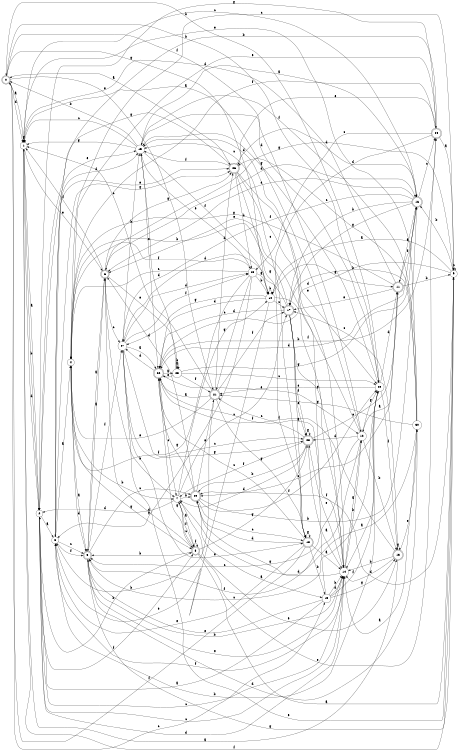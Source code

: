 digraph n25_4 {
__start0 [label="" shape="none"];

rankdir=LR;
size="8,5";

s0 [style="rounded,filled", color="black", fillcolor="white" shape="doublecircle", label="0"];
s1 [style="filled", color="black", fillcolor="white" shape="circle", label="1"];
s2 [style="filled", color="black", fillcolor="white" shape="circle", label="2"];
s3 [style="filled", color="black", fillcolor="white" shape="circle", label="3"];
s4 [style="filled", color="black", fillcolor="white" shape="circle", label="4"];
s5 [style="rounded,filled", color="black", fillcolor="white" shape="doublecircle", label="5"];
s6 [style="rounded,filled", color="black", fillcolor="white" shape="doublecircle", label="6"];
s7 [style="filled", color="black", fillcolor="white" shape="circle", label="7"];
s8 [style="rounded,filled", color="black", fillcolor="white" shape="doublecircle", label="8"];
s9 [style="filled", color="black", fillcolor="white" shape="circle", label="9"];
s10 [style="filled", color="black", fillcolor="white" shape="circle", label="10"];
s11 [style="rounded,filled", color="black", fillcolor="white" shape="doublecircle", label="11"];
s12 [style="filled", color="black", fillcolor="white" shape="circle", label="12"];
s13 [style="rounded,filled", color="black", fillcolor="white" shape="doublecircle", label="13"];
s14 [style="filled", color="black", fillcolor="white" shape="circle", label="14"];
s15 [style="filled", color="black", fillcolor="white" shape="circle", label="15"];
s16 [style="rounded,filled", color="black", fillcolor="white" shape="doublecircle", label="16"];
s17 [style="rounded,filled", color="black", fillcolor="white" shape="doublecircle", label="17"];
s18 [style="rounded,filled", color="black", fillcolor="white" shape="doublecircle", label="18"];
s19 [style="filled", color="black", fillcolor="white" shape="circle", label="19"];
s20 [style="filled", color="black", fillcolor="white" shape="circle", label="20"];
s21 [style="rounded,filled", color="black", fillcolor="white" shape="doublecircle", label="21"];
s22 [style="rounded,filled", color="black", fillcolor="white" shape="doublecircle", label="22"];
s23 [style="filled", color="black", fillcolor="white" shape="circle", label="23"];
s24 [style="rounded,filled", color="black", fillcolor="white" shape="doublecircle", label="24"];
s25 [style="filled", color="black", fillcolor="white" shape="circle", label="25"];
s26 [style="rounded,filled", color="black", fillcolor="white" shape="doublecircle", label="26"];
s27 [style="filled", color="black", fillcolor="white" shape="circle", label="27"];
s28 [style="rounded,filled", color="black", fillcolor="white" shape="doublecircle", label="28"];
s29 [style="rounded,filled", color="black", fillcolor="white" shape="doublecircle", label="29"];
s30 [style="filled", color="black", fillcolor="white" shape="circle", label="30"];
s0 -> s1 [label="a"];
s0 -> s20 [label="b"];
s0 -> s19 [label="c"];
s0 -> s1 [label="d"];
s0 -> s21 [label="e"];
s0 -> s12 [label="f"];
s0 -> s10 [label="g"];
s1 -> s2 [label="a"];
s1 -> s2 [label="b"];
s1 -> s16 [label="c"];
s1 -> s2 [label="d"];
s1 -> s6 [label="e"];
s1 -> s9 [label="f"];
s1 -> s1 [label="g"];
s2 -> s3 [label="a"];
s2 -> s8 [label="b"];
s2 -> s14 [label="c"];
s2 -> s14 [label="d"];
s2 -> s15 [label="e"];
s2 -> s8 [label="f"];
s2 -> s26 [label="g"];
s3 -> s4 [label="a"];
s3 -> s20 [label="b"];
s3 -> s5 [label="c"];
s3 -> s15 [label="d"];
s3 -> s26 [label="e"];
s3 -> s5 [label="f"];
s3 -> s26 [label="g"];
s4 -> s5 [label="a"];
s4 -> s7 [label="b"];
s4 -> s9 [label="c"];
s4 -> s5 [label="d"];
s4 -> s24 [label="e"];
s4 -> s25 [label="f"];
s4 -> s8 [label="g"];
s5 -> s6 [label="a"];
s5 -> s14 [label="b"];
s5 -> s29 [label="c"];
s5 -> s30 [label="d"];
s5 -> s14 [label="e"];
s5 -> s27 [label="f"];
s5 -> s9 [label="g"];
s6 -> s5 [label="a"];
s6 -> s7 [label="b"];
s6 -> s27 [label="c"];
s6 -> s16 [label="d"];
s6 -> s23 [label="e"];
s6 -> s1 [label="f"];
s6 -> s26 [label="g"];
s7 -> s8 [label="a"];
s7 -> s29 [label="b"];
s7 -> s17 [label="c"];
s7 -> s2 [label="d"];
s7 -> s13 [label="e"];
s7 -> s8 [label="f"];
s7 -> s10 [label="g"];
s8 -> s9 [label="a"];
s8 -> s5 [label="b"];
s8 -> s7 [label="c"];
s8 -> s6 [label="d"];
s8 -> s24 [label="e"];
s8 -> s8 [label="f"];
s8 -> s28 [label="g"];
s9 -> s10 [label="a"];
s9 -> s16 [label="b"];
s9 -> s9 [label="c"];
s9 -> s22 [label="d"];
s9 -> s27 [label="e"];
s9 -> s29 [label="f"];
s9 -> s6 [label="g"];
s10 -> s11 [label="a"];
s10 -> s10 [label="b"];
s10 -> s17 [label="c"];
s10 -> s22 [label="d"];
s10 -> s3 [label="e"];
s10 -> s14 [label="f"];
s10 -> s27 [label="g"];
s11 -> s12 [label="a"];
s11 -> s9 [label="b"];
s11 -> s29 [label="c"];
s11 -> s1 [label="d"];
s11 -> s17 [label="e"];
s11 -> s16 [label="f"];
s11 -> s4 [label="g"];
s12 -> s1 [label="a"];
s12 -> s13 [label="b"];
s12 -> s5 [label="c"];
s12 -> s28 [label="d"];
s12 -> s6 [label="e"];
s12 -> s5 [label="f"];
s12 -> s20 [label="g"];
s13 -> s1 [label="a"];
s13 -> s14 [label="b"];
s13 -> s17 [label="c"];
s13 -> s14 [label="d"];
s13 -> s30 [label="e"];
s13 -> s22 [label="f"];
s13 -> s13 [label="g"];
s14 -> s12 [label="a"];
s14 -> s12 [label="b"];
s14 -> s2 [label="c"];
s14 -> s15 [label="d"];
s14 -> s28 [label="e"];
s14 -> s3 [label="f"];
s14 -> s29 [label="g"];
s15 -> s16 [label="a"];
s15 -> s0 [label="b"];
s15 -> s1 [label="c"];
s15 -> s20 [label="d"];
s15 -> s22 [label="e"];
s15 -> s10 [label="f"];
s15 -> s1 [label="g"];
s16 -> s11 [label="a"];
s16 -> s17 [label="b"];
s16 -> s24 [label="c"];
s16 -> s22 [label="d"];
s16 -> s6 [label="e"];
s16 -> s27 [label="f"];
s16 -> s17 [label="g"];
s17 -> s18 [label="a"];
s17 -> s4 [label="b"];
s17 -> s22 [label="c"];
s17 -> s27 [label="d"];
s17 -> s28 [label="e"];
s17 -> s28 [label="f"];
s17 -> s14 [label="g"];
s18 -> s14 [label="a"];
s18 -> s19 [label="b"];
s18 -> s22 [label="c"];
s18 -> s29 [label="d"];
s18 -> s3 [label="e"];
s18 -> s0 [label="f"];
s18 -> s18 [label="g"];
s19 -> s2 [label="a"];
s19 -> s14 [label="b"];
s19 -> s15 [label="c"];
s19 -> s14 [label="d"];
s19 -> s5 [label="e"];
s19 -> s20 [label="f"];
s19 -> s13 [label="g"];
s20 -> s14 [label="a"];
s20 -> s0 [label="b"];
s20 -> s5 [label="c"];
s20 -> s11 [label="d"];
s20 -> s21 [label="e"];
s20 -> s13 [label="f"];
s20 -> s15 [label="g"];
s21 -> s22 [label="a"];
s21 -> s3 [label="b"];
s21 -> s1 [label="c"];
s21 -> s26 [label="d"];
s21 -> s4 [label="e"];
s21 -> s17 [label="f"];
s21 -> s18 [label="g"];
s22 -> s23 [label="a"];
s22 -> s24 [label="b"];
s22 -> s7 [label="c"];
s22 -> s27 [label="d"];
s22 -> s12 [label="e"];
s22 -> s14 [label="f"];
s22 -> s8 [label="g"];
s23 -> s23 [label="a"];
s23 -> s23 [label="b"];
s23 -> s20 [label="c"];
s23 -> s15 [label="d"];
s23 -> s22 [label="e"];
s23 -> s21 [label="f"];
s23 -> s16 [label="g"];
s24 -> s9 [label="a"];
s24 -> s3 [label="b"];
s24 -> s25 [label="c"];
s24 -> s10 [label="d"];
s24 -> s26 [label="e"];
s24 -> s4 [label="f"];
s24 -> s2 [label="g"];
s25 -> s10 [label="a"];
s25 -> s10 [label="b"];
s25 -> s4 [label="c"];
s25 -> s21 [label="d"];
s25 -> s15 [label="e"];
s25 -> s4 [label="f"];
s25 -> s3 [label="g"];
s26 -> s0 [label="a"];
s26 -> s25 [label="b"];
s26 -> s18 [label="c"];
s26 -> s16 [label="d"];
s26 -> s20 [label="e"];
s26 -> s15 [label="f"];
s26 -> s18 [label="g"];
s27 -> s22 [label="a"];
s27 -> s15 [label="b"];
s27 -> s28 [label="c"];
s27 -> s25 [label="d"];
s27 -> s18 [label="e"];
s27 -> s25 [label="f"];
s27 -> s28 [label="g"];
s28 -> s14 [label="a"];
s28 -> s29 [label="b"];
s28 -> s21 [label="c"];
s28 -> s7 [label="d"];
s28 -> s11 [label="e"];
s28 -> s7 [label="f"];
s28 -> s28 [label="g"];
s29 -> s19 [label="a"];
s29 -> s16 [label="b"];
s29 -> s18 [label="c"];
s29 -> s6 [label="d"];
s29 -> s21 [label="e"];
s29 -> s20 [label="f"];
s29 -> s22 [label="g"];
s30 -> s14 [label="a"];
s30 -> s17 [label="b"];
s30 -> s26 [label="c"];
s30 -> s7 [label="d"];
s30 -> s1 [label="e"];
s30 -> s15 [label="f"];
s30 -> s21 [label="g"];

}